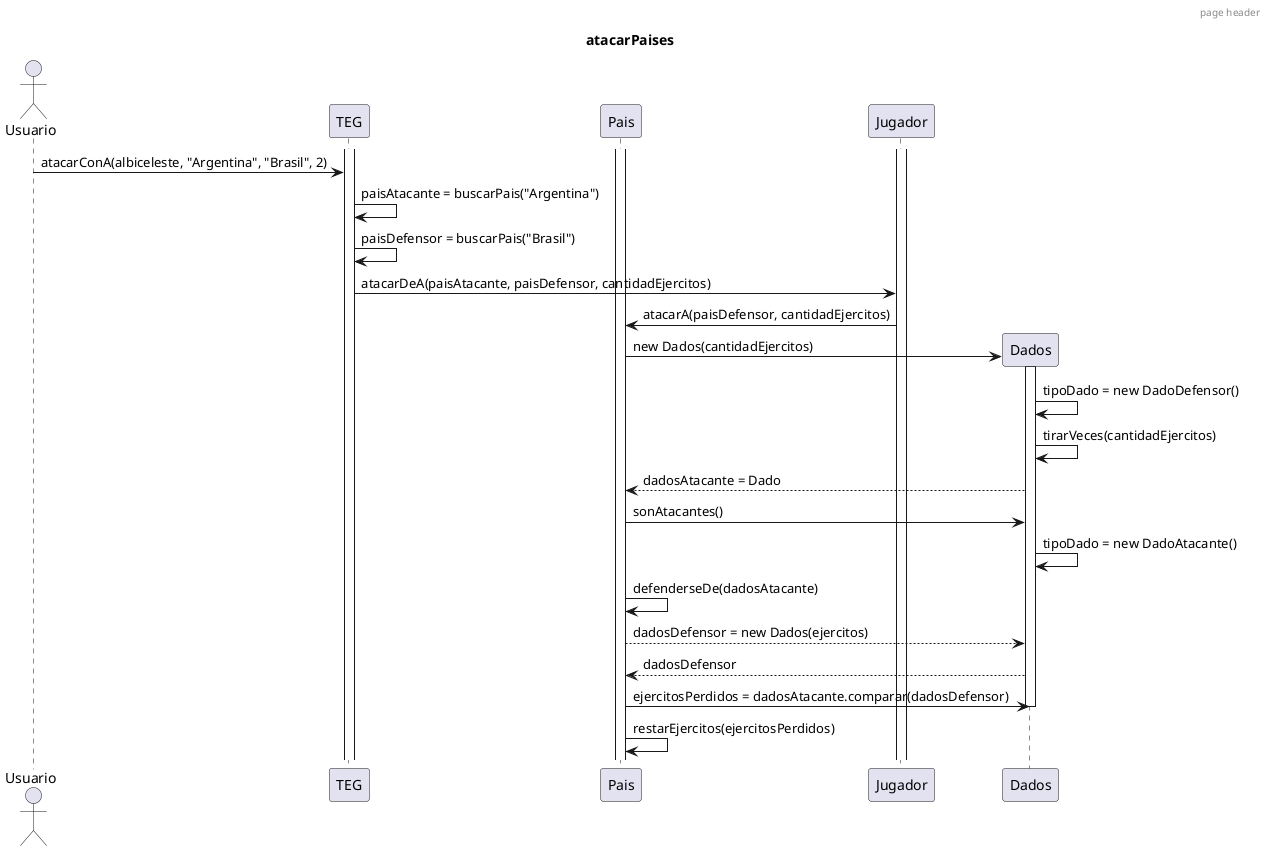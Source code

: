 @startuml

header page header
title atacarPaises
actor Usuario

activate TEG
activate Pais
activate Jugador
Usuario -> TEG: atacarConA(albiceleste, "Argentina", "Brasil", 2)
TEG -> TEG: paisAtacante = buscarPais("Argentina")
TEG -> TEG: paisDefensor = buscarPais("Brasil")
TEG -> Jugador: atacarDeA(paisAtacante, paisDefensor, cantidadEjercitos)
Jugador -> Pais: atacarA(paisDefensor, cantidadEjercitos)
create Dados
Pais -> Dados: new Dados(cantidadEjercitos)
activate Dados
Dados -> Dados: tipoDado = new DadoDefensor()
Dados -> Dados: tirarVeces(cantidadEjercitos)
Dados --> Pais: dadosAtacante = Dado
Pais -> Dados: sonAtacantes()
Dados -> Dados: tipoDado = new DadoAtacante()
Pais -> Pais: defenderseDe(dadosAtacante)
Pais --> Dados: dadosDefensor = new Dados(ejercitos)
Dados --> Pais: dadosDefensor
Pais -> Dados: ejercitosPerdidos = dadosAtacante.comparar(dadosDefensor)
deactivate Dados
Pais -> Pais: restarEjercitos(ejercitosPerdidos)

@enduml